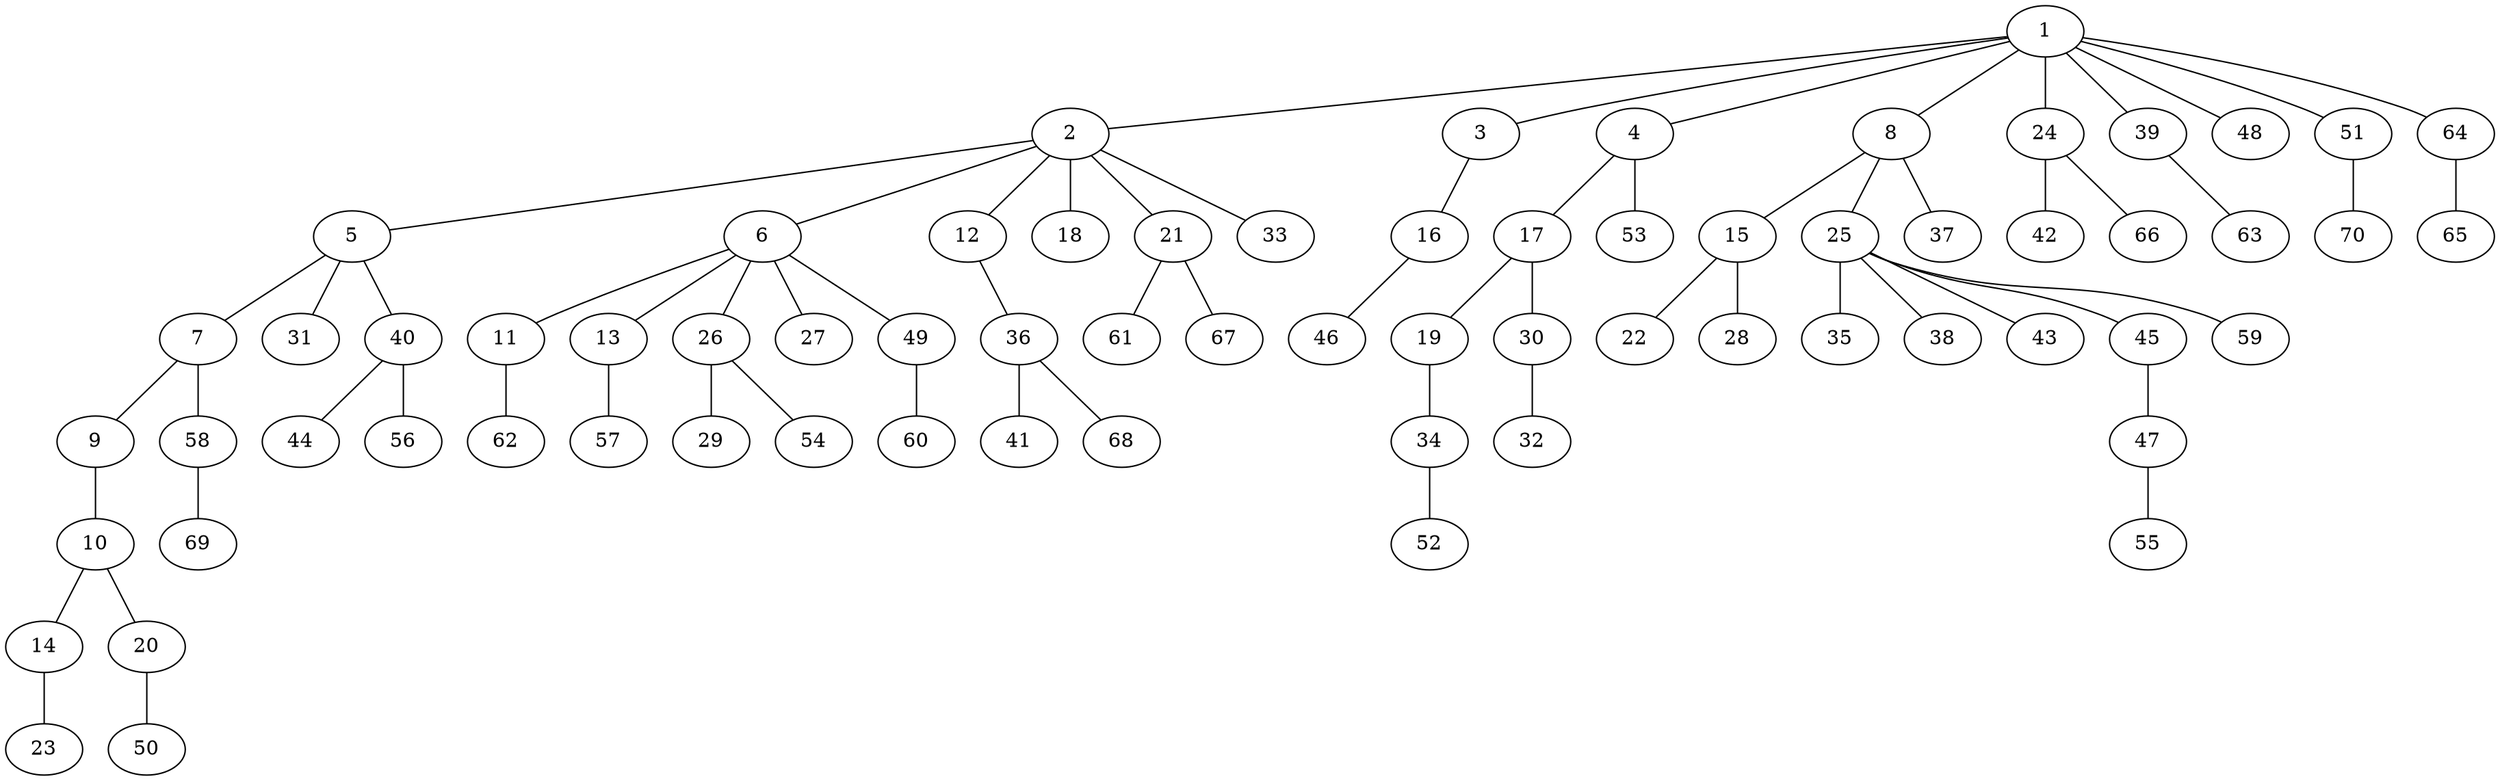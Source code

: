 graph graphname {1--2
1--3
1--4
1--8
1--24
1--39
1--48
1--51
1--64
2--5
2--6
2--12
2--18
2--21
2--33
3--16
4--17
4--53
5--7
5--31
5--40
6--11
6--13
6--26
6--27
6--49
7--9
7--58
8--15
8--25
8--37
9--10
10--14
10--20
11--62
12--36
13--57
14--23
15--22
15--28
16--46
17--19
17--30
19--34
20--50
21--61
21--67
24--42
24--66
25--35
25--38
25--43
25--45
25--59
26--29
26--54
30--32
34--52
36--41
36--68
39--63
40--44
40--56
45--47
47--55
49--60
51--70
58--69
64--65
}